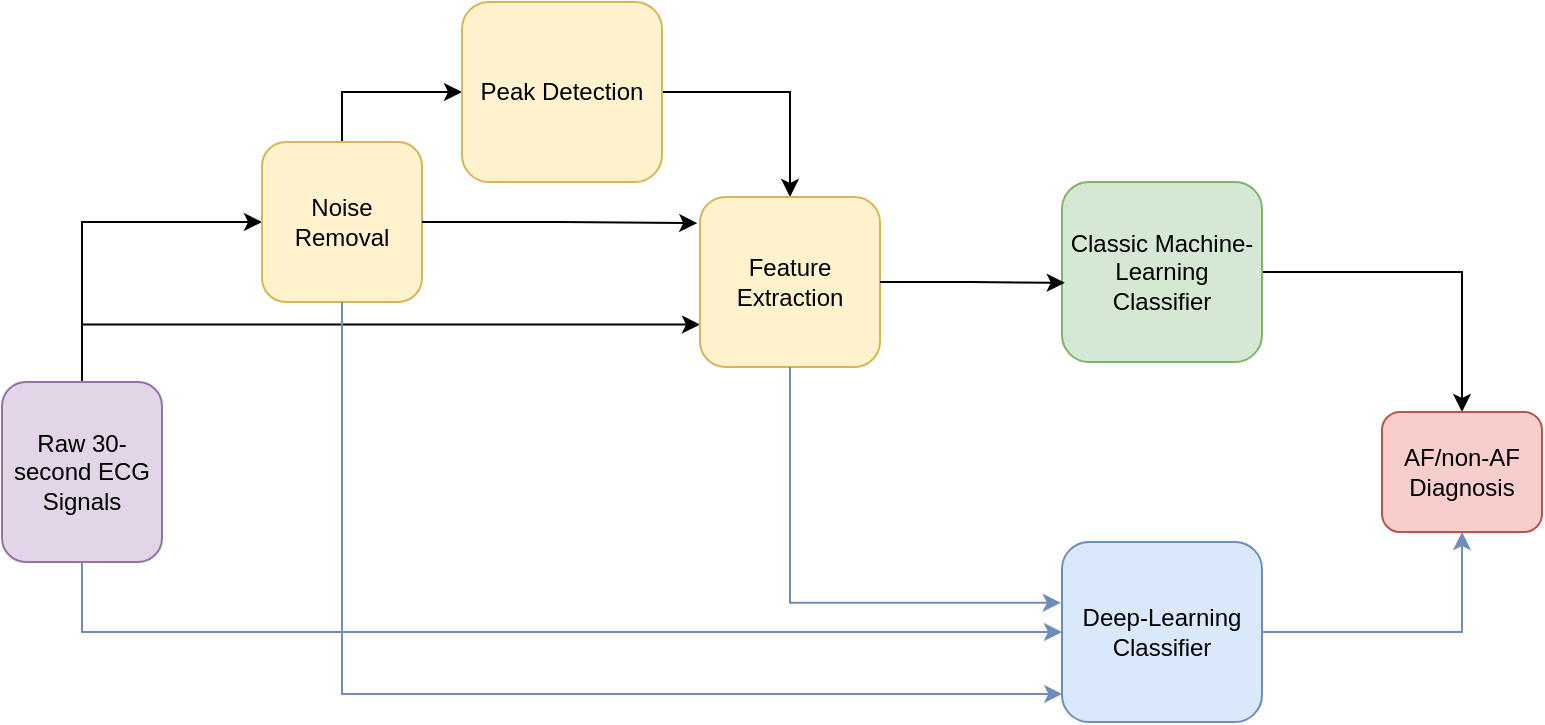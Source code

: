 <mxfile version="22.1.4" type="github">
  <diagram name="Page-1" id="ek9qT0PK-ThIQzX-yF6M">
    <mxGraphModel dx="899" dy="313" grid="1" gridSize="10" guides="1" tooltips="1" connect="1" arrows="1" fold="1" page="1" pageScale="1" pageWidth="827" pageHeight="1169" math="0" shadow="0">
      <root>
        <mxCell id="0" />
        <mxCell id="1" parent="0" />
        <mxCell id="TqUBwnNkA9v6iUaSZCdg-25" style="edgeStyle=orthogonalEdgeStyle;rounded=0;orthogonalLoop=1;jettySize=auto;html=1;exitX=0.5;exitY=1;exitDx=0;exitDy=0;entryX=0;entryY=0.5;entryDx=0;entryDy=0;fillColor=#dae8fc;strokeColor=#6c8ebf;" edge="1" parent="1" source="TqUBwnNkA9v6iUaSZCdg-1" target="TqUBwnNkA9v6iUaSZCdg-19">
          <mxGeometry relative="1" as="geometry" />
        </mxCell>
        <mxCell id="TqUBwnNkA9v6iUaSZCdg-26" style="edgeStyle=orthogonalEdgeStyle;rounded=0;orthogonalLoop=1;jettySize=auto;html=1;exitX=0.5;exitY=0;exitDx=0;exitDy=0;entryX=0;entryY=0.5;entryDx=0;entryDy=0;" edge="1" parent="1" source="TqUBwnNkA9v6iUaSZCdg-1" target="TqUBwnNkA9v6iUaSZCdg-2">
          <mxGeometry relative="1" as="geometry" />
        </mxCell>
        <mxCell id="TqUBwnNkA9v6iUaSZCdg-28" style="edgeStyle=orthogonalEdgeStyle;rounded=0;orthogonalLoop=1;jettySize=auto;html=1;exitX=0.5;exitY=0;exitDx=0;exitDy=0;entryX=0;entryY=0.75;entryDx=0;entryDy=0;" edge="1" parent="1" source="TqUBwnNkA9v6iUaSZCdg-1" target="TqUBwnNkA9v6iUaSZCdg-4">
          <mxGeometry relative="1" as="geometry" />
        </mxCell>
        <mxCell id="TqUBwnNkA9v6iUaSZCdg-1" value="Raw 30-second ECG Signals" style="rounded=1;whiteSpace=wrap;html=1;fillColor=#e1d5e7;strokeColor=#9673a6;" vertex="1" parent="1">
          <mxGeometry x="20" y="270" width="80" height="90" as="geometry" />
        </mxCell>
        <mxCell id="TqUBwnNkA9v6iUaSZCdg-12" style="edgeStyle=orthogonalEdgeStyle;rounded=0;orthogonalLoop=1;jettySize=auto;html=1;exitX=0.5;exitY=0;exitDx=0;exitDy=0;entryX=0;entryY=0.5;entryDx=0;entryDy=0;" edge="1" parent="1" source="TqUBwnNkA9v6iUaSZCdg-2" target="TqUBwnNkA9v6iUaSZCdg-3">
          <mxGeometry relative="1" as="geometry" />
        </mxCell>
        <mxCell id="TqUBwnNkA9v6iUaSZCdg-2" value="Noise Removal" style="rounded=1;whiteSpace=wrap;html=1;fillColor=#fff2cc;strokeColor=#d6b656;" vertex="1" parent="1">
          <mxGeometry x="150" y="150" width="80" height="80" as="geometry" />
        </mxCell>
        <mxCell id="TqUBwnNkA9v6iUaSZCdg-8" style="edgeStyle=orthogonalEdgeStyle;rounded=0;orthogonalLoop=1;jettySize=auto;html=1;exitX=1;exitY=0.5;exitDx=0;exitDy=0;" edge="1" parent="1" source="TqUBwnNkA9v6iUaSZCdg-3" target="TqUBwnNkA9v6iUaSZCdg-4">
          <mxGeometry relative="1" as="geometry" />
        </mxCell>
        <mxCell id="TqUBwnNkA9v6iUaSZCdg-3" value="Peak Detection" style="rounded=1;whiteSpace=wrap;html=1;fillColor=#fff2cc;strokeColor=#d6b656;" vertex="1" parent="1">
          <mxGeometry x="250" y="80" width="100" height="90" as="geometry" />
        </mxCell>
        <mxCell id="TqUBwnNkA9v6iUaSZCdg-4" value="Feature Extraction" style="rounded=1;whiteSpace=wrap;html=1;fillColor=#fff2cc;strokeColor=#d6b656;" vertex="1" parent="1">
          <mxGeometry x="369" y="177.5" width="90" height="85" as="geometry" />
        </mxCell>
        <mxCell id="TqUBwnNkA9v6iUaSZCdg-32" style="edgeStyle=orthogonalEdgeStyle;rounded=0;orthogonalLoop=1;jettySize=auto;html=1;exitX=1;exitY=0.5;exitDx=0;exitDy=0;entryX=0.5;entryY=0;entryDx=0;entryDy=0;" edge="1" parent="1" source="TqUBwnNkA9v6iUaSZCdg-5" target="TqUBwnNkA9v6iUaSZCdg-30">
          <mxGeometry relative="1" as="geometry" />
        </mxCell>
        <mxCell id="TqUBwnNkA9v6iUaSZCdg-5" value="Classic Machine-Learning &lt;br&gt;Classifier" style="rounded=1;whiteSpace=wrap;html=1;fillColor=#d5e8d4;strokeColor=#82b366;" vertex="1" parent="1">
          <mxGeometry x="550" y="170" width="100" height="90" as="geometry" />
        </mxCell>
        <mxCell id="TqUBwnNkA9v6iUaSZCdg-17" style="edgeStyle=orthogonalEdgeStyle;rounded=0;orthogonalLoop=1;jettySize=auto;html=1;exitX=1;exitY=0.5;exitDx=0;exitDy=0;entryX=0.014;entryY=0.56;entryDx=0;entryDy=0;entryPerimeter=0;" edge="1" parent="1" source="TqUBwnNkA9v6iUaSZCdg-4" target="TqUBwnNkA9v6iUaSZCdg-5">
          <mxGeometry relative="1" as="geometry" />
        </mxCell>
        <mxCell id="TqUBwnNkA9v6iUaSZCdg-31" style="edgeStyle=orthogonalEdgeStyle;rounded=0;orthogonalLoop=1;jettySize=auto;html=1;exitX=1;exitY=0.5;exitDx=0;exitDy=0;entryX=0.5;entryY=1;entryDx=0;entryDy=0;fillColor=#dae8fc;strokeColor=#6c8ebf;" edge="1" parent="1" source="TqUBwnNkA9v6iUaSZCdg-19" target="TqUBwnNkA9v6iUaSZCdg-30">
          <mxGeometry relative="1" as="geometry" />
        </mxCell>
        <mxCell id="TqUBwnNkA9v6iUaSZCdg-19" value="Deep-Learning&lt;br&gt;Classifier" style="rounded=1;whiteSpace=wrap;html=1;fillColor=#dae8fc;strokeColor=#6c8ebf;" vertex="1" parent="1">
          <mxGeometry x="550" y="350" width="100" height="90" as="geometry" />
        </mxCell>
        <mxCell id="TqUBwnNkA9v6iUaSZCdg-23" style="edgeStyle=orthogonalEdgeStyle;rounded=0;orthogonalLoop=1;jettySize=auto;html=1;exitX=0.5;exitY=1;exitDx=0;exitDy=0;entryX=0.001;entryY=0.844;entryDx=0;entryDy=0;entryPerimeter=0;fillColor=#dae8fc;strokeColor=#6c8ebf;" edge="1" parent="1" source="TqUBwnNkA9v6iUaSZCdg-2" target="TqUBwnNkA9v6iUaSZCdg-19">
          <mxGeometry relative="1" as="geometry" />
        </mxCell>
        <mxCell id="TqUBwnNkA9v6iUaSZCdg-24" style="edgeStyle=orthogonalEdgeStyle;rounded=0;orthogonalLoop=1;jettySize=auto;html=1;exitX=0.5;exitY=1;exitDx=0;exitDy=0;entryX=-0.006;entryY=0.338;entryDx=0;entryDy=0;entryPerimeter=0;fillColor=#dae8fc;strokeColor=#6c8ebf;" edge="1" parent="1" source="TqUBwnNkA9v6iUaSZCdg-4" target="TqUBwnNkA9v6iUaSZCdg-19">
          <mxGeometry relative="1" as="geometry" />
        </mxCell>
        <mxCell id="TqUBwnNkA9v6iUaSZCdg-29" style="edgeStyle=orthogonalEdgeStyle;rounded=0;orthogonalLoop=1;jettySize=auto;html=1;exitX=1;exitY=0.5;exitDx=0;exitDy=0;entryX=-0.015;entryY=0.154;entryDx=0;entryDy=0;entryPerimeter=0;" edge="1" parent="1" source="TqUBwnNkA9v6iUaSZCdg-2" target="TqUBwnNkA9v6iUaSZCdg-4">
          <mxGeometry relative="1" as="geometry" />
        </mxCell>
        <mxCell id="TqUBwnNkA9v6iUaSZCdg-30" value="AF/non-AF&lt;br&gt;Diagnosis" style="rounded=1;whiteSpace=wrap;html=1;fillColor=#f8cecc;strokeColor=#b85450;" vertex="1" parent="1">
          <mxGeometry x="710" y="285" width="80" height="60" as="geometry" />
        </mxCell>
      </root>
    </mxGraphModel>
  </diagram>
</mxfile>
